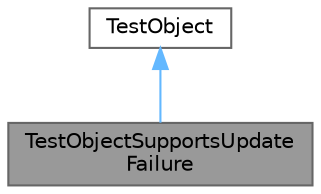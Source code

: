 digraph "TestObjectSupportsUpdateFailure"
{
 // LATEX_PDF_SIZE
  bgcolor="transparent";
  edge [fontname=Helvetica,fontsize=10,labelfontname=Helvetica,labelfontsize=10];
  node [fontname=Helvetica,fontsize=10,shape=box,height=0.2,width=0.4];
  Node1 [label="TestObjectSupportsUpdate\lFailure",height=0.2,width=0.4,color="gray40", fillcolor="grey60", style="filled", fontcolor="black",tooltip=" "];
  Node2 -> Node1 [dir="back",color="steelblue1",style="solid"];
  Node2 [label="TestObject",height=0.2,width=0.4,color="gray40", fillcolor="white", style="filled",URL="$de/d78/classTestObject.html",tooltip="Object used to test the CloneCache."];
}
